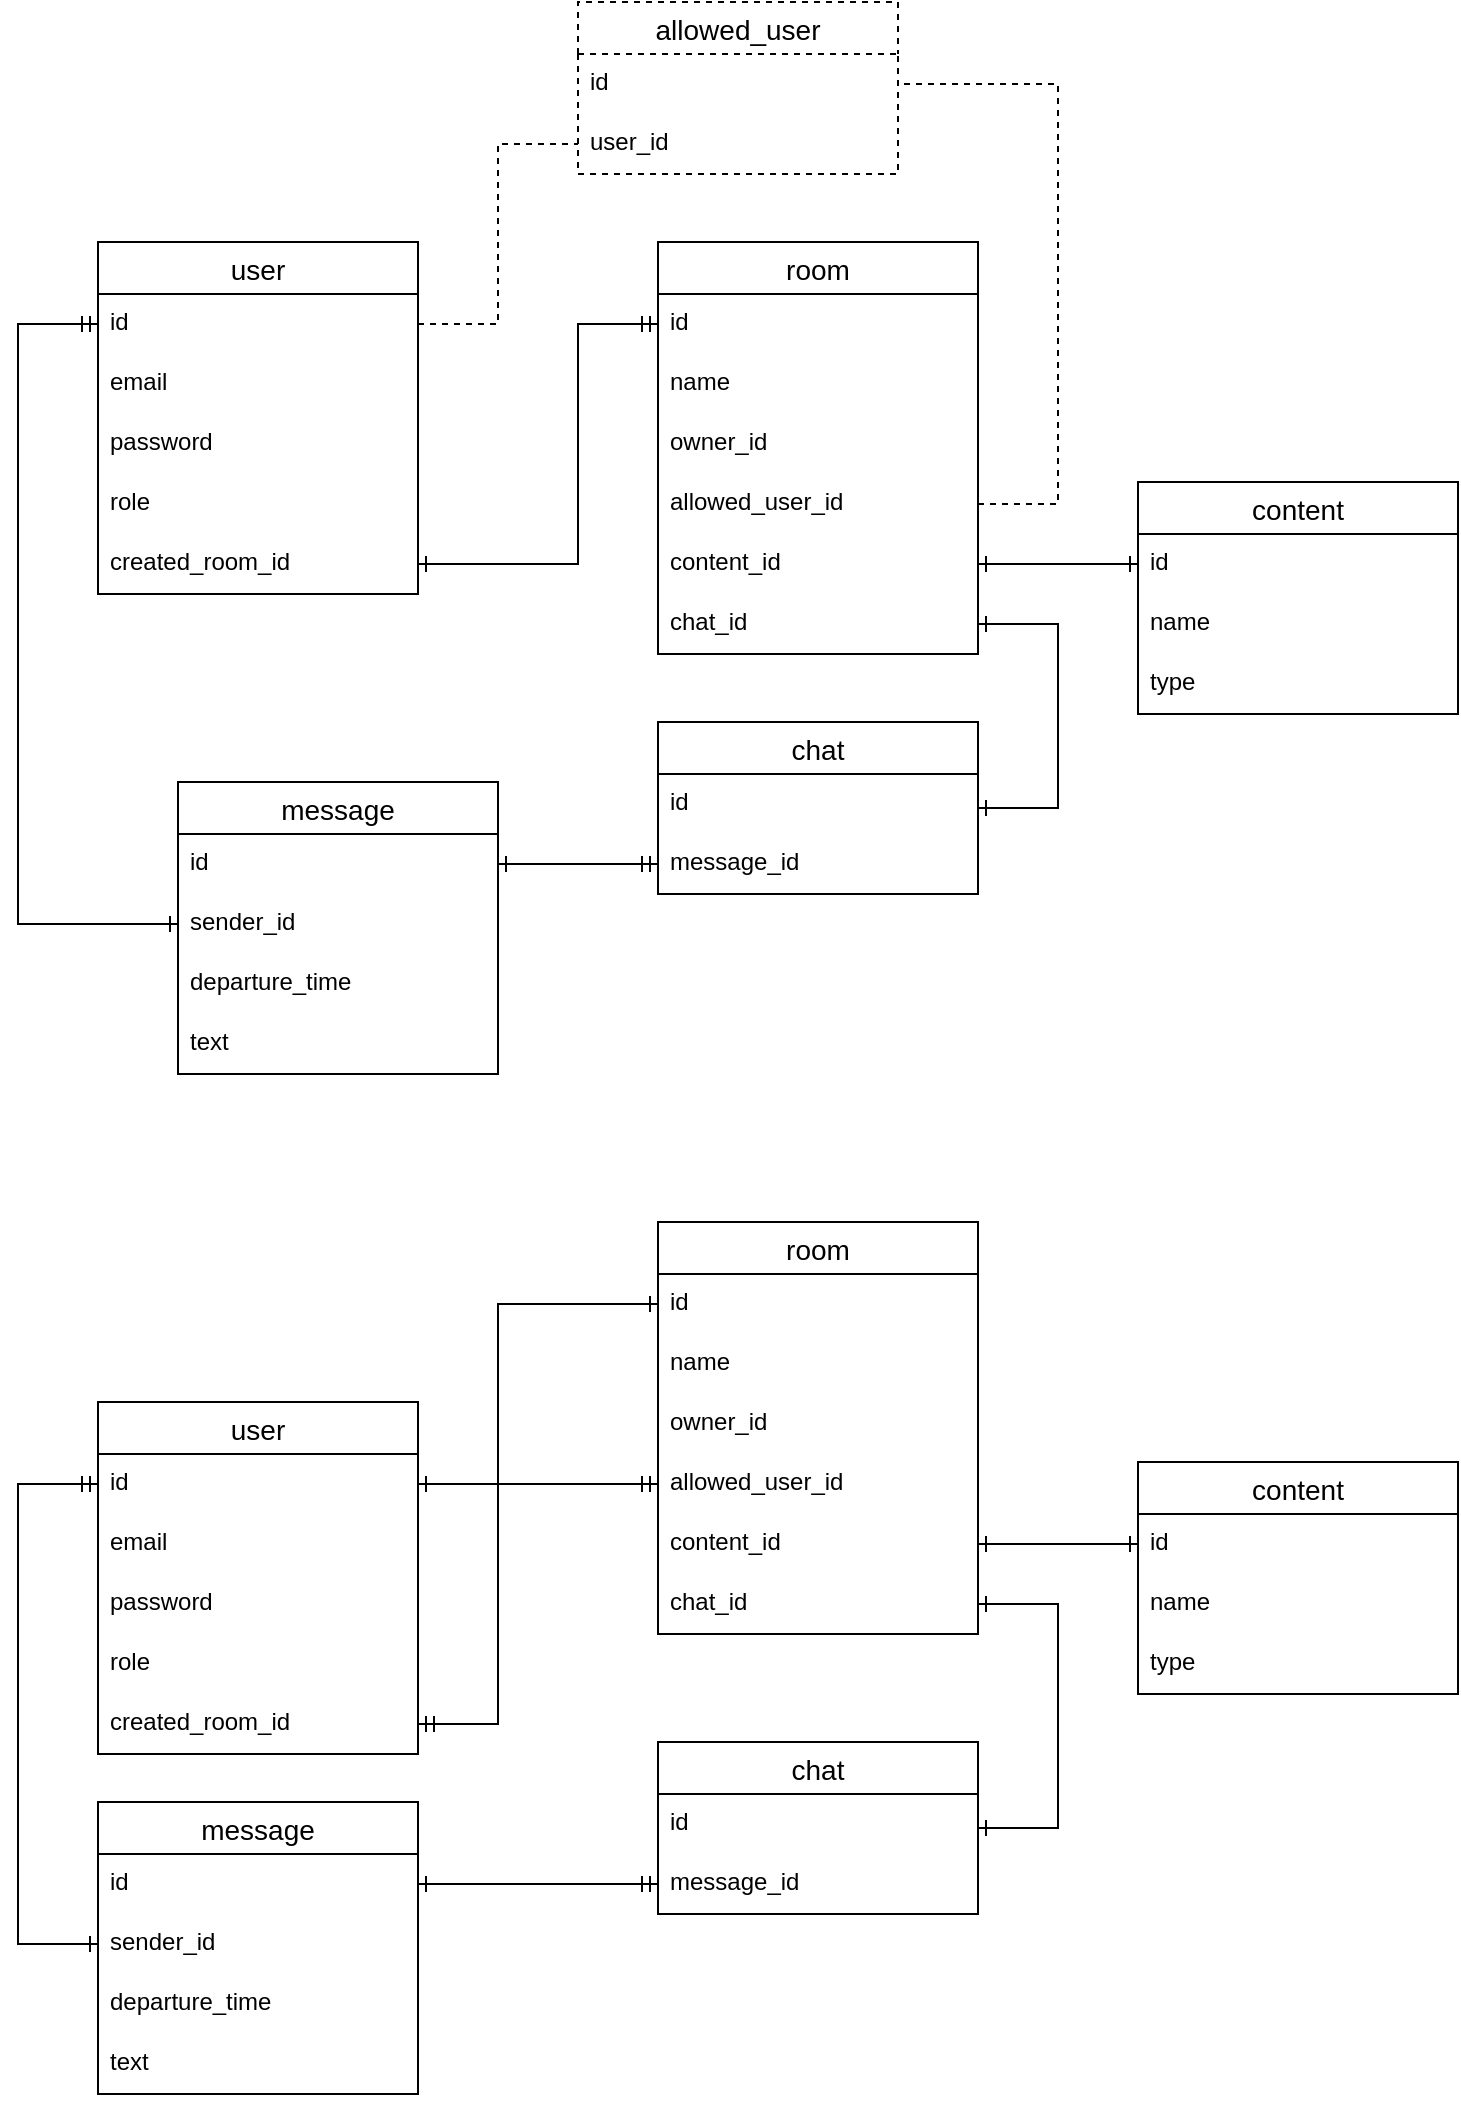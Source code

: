 <mxfile version="20.6.2" type="device"><diagram id="l9sh9nEEARuYn1A5FYnM" name="Страница 1"><mxGraphModel dx="1038" dy="575" grid="1" gridSize="10" guides="1" tooltips="1" connect="1" arrows="1" fold="1" page="1" pageScale="1" pageWidth="827" pageHeight="1169" math="0" shadow="0"><root><mxCell id="0"/><mxCell id="1" parent="0"/><mxCell id="hEEprwBUja-VzDMJ8ybe-1" value="user" style="swimlane;fontStyle=0;childLayout=stackLayout;horizontal=1;startSize=26;horizontalStack=0;resizeParent=1;resizeParentMax=0;resizeLast=0;collapsible=1;marginBottom=0;align=center;fontSize=14;" parent="1" vertex="1"><mxGeometry x="120" y="740" width="160" height="176" as="geometry"/></mxCell><mxCell id="hEEprwBUja-VzDMJ8ybe-2" value="id" style="text;strokeColor=none;fillColor=none;spacingLeft=4;spacingRight=4;overflow=hidden;rotatable=0;points=[[0,0.5],[1,0.5]];portConstraint=eastwest;fontSize=12;" parent="hEEprwBUja-VzDMJ8ybe-1" vertex="1"><mxGeometry y="26" width="160" height="30" as="geometry"/></mxCell><mxCell id="hEEprwBUja-VzDMJ8ybe-3" value="email" style="text;strokeColor=none;fillColor=none;spacingLeft=4;spacingRight=4;overflow=hidden;rotatable=0;points=[[0,0.5],[1,0.5]];portConstraint=eastwest;fontSize=12;" parent="hEEprwBUja-VzDMJ8ybe-1" vertex="1"><mxGeometry y="56" width="160" height="30" as="geometry"/></mxCell><mxCell id="hEEprwBUja-VzDMJ8ybe-5" value="password" style="text;strokeColor=none;fillColor=none;spacingLeft=4;spacingRight=4;overflow=hidden;rotatable=0;points=[[0,0.5],[1,0.5]];portConstraint=eastwest;fontSize=12;" parent="hEEprwBUja-VzDMJ8ybe-1" vertex="1"><mxGeometry y="86" width="160" height="30" as="geometry"/></mxCell><mxCell id="hEEprwBUja-VzDMJ8ybe-4" value="role" style="text;strokeColor=none;fillColor=none;spacingLeft=4;spacingRight=4;overflow=hidden;rotatable=0;points=[[0,0.5],[1,0.5]];portConstraint=eastwest;fontSize=12;" parent="hEEprwBUja-VzDMJ8ybe-1" vertex="1"><mxGeometry y="116" width="160" height="30" as="geometry"/></mxCell><mxCell id="hEEprwBUja-VzDMJ8ybe-46" value="created_room_id" style="text;strokeColor=none;fillColor=none;spacingLeft=4;spacingRight=4;overflow=hidden;rotatable=0;points=[[0,0.5],[1,0.5]];portConstraint=eastwest;fontSize=12;" parent="hEEprwBUja-VzDMJ8ybe-1" vertex="1"><mxGeometry y="146" width="160" height="30" as="geometry"/></mxCell><mxCell id="hEEprwBUja-VzDMJ8ybe-6" value="room" style="swimlane;fontStyle=0;childLayout=stackLayout;horizontal=1;startSize=26;horizontalStack=0;resizeParent=1;resizeParentMax=0;resizeLast=0;collapsible=1;marginBottom=0;align=center;fontSize=14;" parent="1" vertex="1"><mxGeometry x="400" y="650" width="160" height="206" as="geometry"/></mxCell><mxCell id="hEEprwBUja-VzDMJ8ybe-7" value="id" style="text;strokeColor=none;fillColor=none;spacingLeft=4;spacingRight=4;overflow=hidden;rotatable=0;points=[[0,0.5],[1,0.5]];portConstraint=eastwest;fontSize=12;" parent="hEEprwBUja-VzDMJ8ybe-6" vertex="1"><mxGeometry y="26" width="160" height="30" as="geometry"/></mxCell><mxCell id="hEEprwBUja-VzDMJ8ybe-8" value="name" style="text;strokeColor=none;fillColor=none;spacingLeft=4;spacingRight=4;overflow=hidden;rotatable=0;points=[[0,0.5],[1,0.5]];portConstraint=eastwest;fontSize=12;" parent="hEEprwBUja-VzDMJ8ybe-6" vertex="1"><mxGeometry y="56" width="160" height="30" as="geometry"/></mxCell><mxCell id="hEEprwBUja-VzDMJ8ybe-39" value="owner_id&#10;" style="text;strokeColor=none;fillColor=none;spacingLeft=4;spacingRight=4;overflow=hidden;rotatable=0;points=[[0,0.5],[1,0.5]];portConstraint=eastwest;fontSize=12;" parent="hEEprwBUja-VzDMJ8ybe-6" vertex="1"><mxGeometry y="86" width="160" height="30" as="geometry"/></mxCell><mxCell id="hEEprwBUja-VzDMJ8ybe-9" value="allowed_user_id" style="text;strokeColor=none;fillColor=none;spacingLeft=4;spacingRight=4;overflow=hidden;rotatable=0;points=[[0,0.5],[1,0.5]];portConstraint=eastwest;fontSize=12;" parent="hEEprwBUja-VzDMJ8ybe-6" vertex="1"><mxGeometry y="116" width="160" height="30" as="geometry"/></mxCell><mxCell id="hEEprwBUja-VzDMJ8ybe-10" value="content_id&#10;" style="text;strokeColor=none;fillColor=none;spacingLeft=4;spacingRight=4;overflow=hidden;rotatable=0;points=[[0,0.5],[1,0.5]];portConstraint=eastwest;fontSize=12;" parent="hEEprwBUja-VzDMJ8ybe-6" vertex="1"><mxGeometry y="146" width="160" height="30" as="geometry"/></mxCell><mxCell id="hEEprwBUja-VzDMJ8ybe-31" value="chat_id" style="text;strokeColor=none;fillColor=none;spacingLeft=4;spacingRight=4;overflow=hidden;rotatable=0;points=[[0,0.5],[1,0.5]];portConstraint=eastwest;fontSize=12;" parent="hEEprwBUja-VzDMJ8ybe-6" vertex="1"><mxGeometry y="176" width="160" height="30" as="geometry"/></mxCell><mxCell id="hEEprwBUja-VzDMJ8ybe-20" value="content" style="swimlane;fontStyle=0;childLayout=stackLayout;horizontal=1;startSize=26;horizontalStack=0;resizeParent=1;resizeParentMax=0;resizeLast=0;collapsible=1;marginBottom=0;align=center;fontSize=14;" parent="1" vertex="1"><mxGeometry x="640" y="770" width="160" height="116" as="geometry"/></mxCell><mxCell id="hEEprwBUja-VzDMJ8ybe-21" value="id" style="text;strokeColor=none;fillColor=none;spacingLeft=4;spacingRight=4;overflow=hidden;rotatable=0;points=[[0,0.5],[1,0.5]];portConstraint=eastwest;fontSize=12;" parent="hEEprwBUja-VzDMJ8ybe-20" vertex="1"><mxGeometry y="26" width="160" height="30" as="geometry"/></mxCell><mxCell id="hEEprwBUja-VzDMJ8ybe-22" value="name" style="text;strokeColor=none;fillColor=none;spacingLeft=4;spacingRight=4;overflow=hidden;rotatable=0;points=[[0,0.5],[1,0.5]];portConstraint=eastwest;fontSize=12;" parent="hEEprwBUja-VzDMJ8ybe-20" vertex="1"><mxGeometry y="56" width="160" height="30" as="geometry"/></mxCell><mxCell id="hEEprwBUja-VzDMJ8ybe-23" value="type" style="text;strokeColor=none;fillColor=none;spacingLeft=4;spacingRight=4;overflow=hidden;rotatable=0;points=[[0,0.5],[1,0.5]];portConstraint=eastwest;fontSize=12;" parent="hEEprwBUja-VzDMJ8ybe-20" vertex="1"><mxGeometry y="86" width="160" height="30" as="geometry"/></mxCell><mxCell id="hEEprwBUja-VzDMJ8ybe-25" style="edgeStyle=orthogonalEdgeStyle;rounded=0;orthogonalLoop=1;jettySize=auto;html=1;exitX=1;exitY=0.5;exitDx=0;exitDy=0;entryX=0;entryY=0.5;entryDx=0;entryDy=0;startArrow=ERone;startFill=0;endArrow=ERone;endFill=0;" parent="1" source="hEEprwBUja-VzDMJ8ybe-10" target="hEEprwBUja-VzDMJ8ybe-21" edge="1"><mxGeometry relative="1" as="geometry"/></mxCell><mxCell id="hEEprwBUja-VzDMJ8ybe-26" value="chat" style="swimlane;fontStyle=0;childLayout=stackLayout;horizontal=1;startSize=26;horizontalStack=0;resizeParent=1;resizeParentMax=0;resizeLast=0;collapsible=1;marginBottom=0;align=center;fontSize=14;" parent="1" vertex="1"><mxGeometry x="400" y="910" width="160" height="86" as="geometry"/></mxCell><mxCell id="hEEprwBUja-VzDMJ8ybe-27" value="id" style="text;strokeColor=none;fillColor=none;spacingLeft=4;spacingRight=4;overflow=hidden;rotatable=0;points=[[0,0.5],[1,0.5]];portConstraint=eastwest;fontSize=12;" parent="hEEprwBUja-VzDMJ8ybe-26" vertex="1"><mxGeometry y="26" width="160" height="30" as="geometry"/></mxCell><mxCell id="hEEprwBUja-VzDMJ8ybe-28" value="message_id&#10;" style="text;strokeColor=none;fillColor=none;spacingLeft=4;spacingRight=4;overflow=hidden;rotatable=0;points=[[0,0.5],[1,0.5]];portConstraint=eastwest;fontSize=12;" parent="hEEprwBUja-VzDMJ8ybe-26" vertex="1"><mxGeometry y="56" width="160" height="30" as="geometry"/></mxCell><mxCell id="hEEprwBUja-VzDMJ8ybe-33" value="message" style="swimlane;fontStyle=0;childLayout=stackLayout;horizontal=1;startSize=26;horizontalStack=0;resizeParent=1;resizeParentMax=0;resizeLast=0;collapsible=1;marginBottom=0;align=center;fontSize=14;" parent="1" vertex="1"><mxGeometry x="120" y="940" width="160" height="146" as="geometry"/></mxCell><mxCell id="hEEprwBUja-VzDMJ8ybe-34" value="id" style="text;strokeColor=none;fillColor=none;spacingLeft=4;spacingRight=4;overflow=hidden;rotatable=0;points=[[0,0.5],[1,0.5]];portConstraint=eastwest;fontSize=12;" parent="hEEprwBUja-VzDMJ8ybe-33" vertex="1"><mxGeometry y="26" width="160" height="30" as="geometry"/></mxCell><mxCell id="hEEprwBUja-VzDMJ8ybe-35" value="sender_id" style="text;strokeColor=none;fillColor=none;spacingLeft=4;spacingRight=4;overflow=hidden;rotatable=0;points=[[0,0.5],[1,0.5]];portConstraint=eastwest;fontSize=12;" parent="hEEprwBUja-VzDMJ8ybe-33" vertex="1"><mxGeometry y="56" width="160" height="30" as="geometry"/></mxCell><mxCell id="hEEprwBUja-VzDMJ8ybe-37" value="departure_time" style="text;strokeColor=none;fillColor=none;spacingLeft=4;spacingRight=4;overflow=hidden;rotatable=0;points=[[0,0.5],[1,0.5]];portConstraint=eastwest;fontSize=12;" parent="hEEprwBUja-VzDMJ8ybe-33" vertex="1"><mxGeometry y="86" width="160" height="30" as="geometry"/></mxCell><mxCell id="hEEprwBUja-VzDMJ8ybe-36" value="text" style="text;strokeColor=none;fillColor=none;spacingLeft=4;spacingRight=4;overflow=hidden;rotatable=0;points=[[0,0.5],[1,0.5]];portConstraint=eastwest;fontSize=12;" parent="hEEprwBUja-VzDMJ8ybe-33" vertex="1"><mxGeometry y="116" width="160" height="30" as="geometry"/></mxCell><mxCell id="hEEprwBUja-VzDMJ8ybe-43" style="edgeStyle=orthogonalEdgeStyle;rounded=0;orthogonalLoop=1;jettySize=auto;html=1;exitX=0;exitY=0.5;exitDx=0;exitDy=0;entryX=0;entryY=0.5;entryDx=0;entryDy=0;startArrow=ERone;startFill=0;elbow=vertical;endArrow=ERmandOne;endFill=0;" parent="1" source="hEEprwBUja-VzDMJ8ybe-35" target="hEEprwBUja-VzDMJ8ybe-2" edge="1"><mxGeometry relative="1" as="geometry"><Array as="points"><mxPoint x="80" y="1011"/><mxPoint x="80" y="781"/></Array></mxGeometry></mxCell><mxCell id="hEEprwBUja-VzDMJ8ybe-44" style="edgeStyle=orthogonalEdgeStyle;rounded=0;orthogonalLoop=1;jettySize=auto;html=1;exitX=1;exitY=0.5;exitDx=0;exitDy=0;entryX=1;entryY=0.5;entryDx=0;entryDy=0;startArrow=ERone;startFill=0;elbow=vertical;endArrow=ERone;endFill=0;" parent="1" source="hEEprwBUja-VzDMJ8ybe-31" target="hEEprwBUja-VzDMJ8ybe-26" edge="1"><mxGeometry relative="1" as="geometry"><Array as="points"><mxPoint x="600" y="841"/><mxPoint x="600" y="953"/></Array></mxGeometry></mxCell><mxCell id="hEEprwBUja-VzDMJ8ybe-45" style="edgeStyle=orthogonalEdgeStyle;rounded=0;orthogonalLoop=1;jettySize=auto;html=1;exitX=0;exitY=0.5;exitDx=0;exitDy=0;entryX=1;entryY=0.5;entryDx=0;entryDy=0;startArrow=ERmandOne;startFill=0;elbow=vertical;endArrow=ERone;endFill=0;" parent="1" source="hEEprwBUja-VzDMJ8ybe-28" target="hEEprwBUja-VzDMJ8ybe-34" edge="1"><mxGeometry relative="1" as="geometry"/></mxCell><mxCell id="hEEprwBUja-VzDMJ8ybe-47" style="edgeStyle=orthogonalEdgeStyle;rounded=0;orthogonalLoop=1;jettySize=auto;html=1;exitX=1;exitY=0.5;exitDx=0;exitDy=0;entryX=0;entryY=0.5;entryDx=0;entryDy=0;startArrow=ERmandOne;startFill=0;elbow=vertical;endArrow=ERone;endFill=0;" parent="1" source="hEEprwBUja-VzDMJ8ybe-46" target="hEEprwBUja-VzDMJ8ybe-7" edge="1"><mxGeometry relative="1" as="geometry"><Array as="points"><mxPoint x="320" y="901"/><mxPoint x="320" y="691"/></Array></mxGeometry></mxCell><mxCell id="hEEprwBUja-VzDMJ8ybe-50" style="edgeStyle=orthogonalEdgeStyle;rounded=0;orthogonalLoop=1;jettySize=auto;html=1;exitX=0;exitY=0.5;exitDx=0;exitDy=0;entryX=1;entryY=0.5;entryDx=0;entryDy=0;startArrow=ERmandOne;startFill=0;endArrow=ERone;endFill=0;elbow=vertical;" parent="1" source="hEEprwBUja-VzDMJ8ybe-9" target="hEEprwBUja-VzDMJ8ybe-2" edge="1"><mxGeometry relative="1" as="geometry"/></mxCell><mxCell id="hEEprwBUja-VzDMJ8ybe-55" value="allowed_user" style="swimlane;fontStyle=0;childLayout=stackLayout;horizontal=1;startSize=26;horizontalStack=0;resizeParent=1;resizeParentMax=0;resizeLast=0;collapsible=1;marginBottom=0;align=center;fontSize=14;dashed=1;" parent="1" vertex="1"><mxGeometry x="360" y="40" width="160" height="86" as="geometry"/></mxCell><mxCell id="hEEprwBUja-VzDMJ8ybe-56" value="id" style="text;strokeColor=none;fillColor=none;spacingLeft=4;spacingRight=4;overflow=hidden;rotatable=0;points=[[0,0.5],[1,0.5]];portConstraint=eastwest;fontSize=12;" parent="hEEprwBUja-VzDMJ8ybe-55" vertex="1"><mxGeometry y="26" width="160" height="30" as="geometry"/></mxCell><mxCell id="hEEprwBUja-VzDMJ8ybe-57" value="user_id" style="text;strokeColor=none;fillColor=none;spacingLeft=4;spacingRight=4;overflow=hidden;rotatable=0;points=[[0,0.5],[1,0.5]];portConstraint=eastwest;fontSize=12;" parent="hEEprwBUja-VzDMJ8ybe-55" vertex="1"><mxGeometry y="56" width="160" height="30" as="geometry"/></mxCell><mxCell id="hEEprwBUja-VzDMJ8ybe-58" value="user" style="swimlane;fontStyle=0;childLayout=stackLayout;horizontal=1;startSize=26;horizontalStack=0;resizeParent=1;resizeParentMax=0;resizeLast=0;collapsible=1;marginBottom=0;align=center;fontSize=14;" parent="1" vertex="1"><mxGeometry x="120" y="160" width="160" height="176" as="geometry"/></mxCell><mxCell id="hEEprwBUja-VzDMJ8ybe-59" value="id" style="text;strokeColor=none;fillColor=none;spacingLeft=4;spacingRight=4;overflow=hidden;rotatable=0;points=[[0,0.5],[1,0.5]];portConstraint=eastwest;fontSize=12;" parent="hEEprwBUja-VzDMJ8ybe-58" vertex="1"><mxGeometry y="26" width="160" height="30" as="geometry"/></mxCell><mxCell id="hEEprwBUja-VzDMJ8ybe-60" value="email" style="text;strokeColor=none;fillColor=none;spacingLeft=4;spacingRight=4;overflow=hidden;rotatable=0;points=[[0,0.5],[1,0.5]];portConstraint=eastwest;fontSize=12;" parent="hEEprwBUja-VzDMJ8ybe-58" vertex="1"><mxGeometry y="56" width="160" height="30" as="geometry"/></mxCell><mxCell id="hEEprwBUja-VzDMJ8ybe-61" value="password" style="text;strokeColor=none;fillColor=none;spacingLeft=4;spacingRight=4;overflow=hidden;rotatable=0;points=[[0,0.5],[1,0.5]];portConstraint=eastwest;fontSize=12;" parent="hEEprwBUja-VzDMJ8ybe-58" vertex="1"><mxGeometry y="86" width="160" height="30" as="geometry"/></mxCell><mxCell id="hEEprwBUja-VzDMJ8ybe-62" value="role" style="text;strokeColor=none;fillColor=none;spacingLeft=4;spacingRight=4;overflow=hidden;rotatable=0;points=[[0,0.5],[1,0.5]];portConstraint=eastwest;fontSize=12;" parent="hEEprwBUja-VzDMJ8ybe-58" vertex="1"><mxGeometry y="116" width="160" height="30" as="geometry"/></mxCell><mxCell id="hEEprwBUja-VzDMJ8ybe-63" value="created_room_id" style="text;strokeColor=none;fillColor=none;spacingLeft=4;spacingRight=4;overflow=hidden;rotatable=0;points=[[0,0.5],[1,0.5]];portConstraint=eastwest;fontSize=12;" parent="hEEprwBUja-VzDMJ8ybe-58" vertex="1"><mxGeometry y="146" width="160" height="30" as="geometry"/></mxCell><mxCell id="hEEprwBUja-VzDMJ8ybe-64" value="room" style="swimlane;fontStyle=0;childLayout=stackLayout;horizontal=1;startSize=26;horizontalStack=0;resizeParent=1;resizeParentMax=0;resizeLast=0;collapsible=1;marginBottom=0;align=center;fontSize=14;" parent="1" vertex="1"><mxGeometry x="400" y="160" width="160" height="206" as="geometry"/></mxCell><mxCell id="hEEprwBUja-VzDMJ8ybe-65" value="id" style="text;strokeColor=none;fillColor=none;spacingLeft=4;spacingRight=4;overflow=hidden;rotatable=0;points=[[0,0.5],[1,0.5]];portConstraint=eastwest;fontSize=12;" parent="hEEprwBUja-VzDMJ8ybe-64" vertex="1"><mxGeometry y="26" width="160" height="30" as="geometry"/></mxCell><mxCell id="hEEprwBUja-VzDMJ8ybe-66" value="name" style="text;strokeColor=none;fillColor=none;spacingLeft=4;spacingRight=4;overflow=hidden;rotatable=0;points=[[0,0.5],[1,0.5]];portConstraint=eastwest;fontSize=12;" parent="hEEprwBUja-VzDMJ8ybe-64" vertex="1"><mxGeometry y="56" width="160" height="30" as="geometry"/></mxCell><mxCell id="hEEprwBUja-VzDMJ8ybe-67" value="owner_id&#10;" style="text;strokeColor=none;fillColor=none;spacingLeft=4;spacingRight=4;overflow=hidden;rotatable=0;points=[[0,0.5],[1,0.5]];portConstraint=eastwest;fontSize=12;" parent="hEEprwBUja-VzDMJ8ybe-64" vertex="1"><mxGeometry y="86" width="160" height="30" as="geometry"/></mxCell><mxCell id="hEEprwBUja-VzDMJ8ybe-68" value="allowed_user_id" style="text;strokeColor=none;fillColor=none;spacingLeft=4;spacingRight=4;overflow=hidden;rotatable=0;points=[[0,0.5],[1,0.5]];portConstraint=eastwest;fontSize=12;" parent="hEEprwBUja-VzDMJ8ybe-64" vertex="1"><mxGeometry y="116" width="160" height="30" as="geometry"/></mxCell><mxCell id="hEEprwBUja-VzDMJ8ybe-69" value="content_id&#10;" style="text;strokeColor=none;fillColor=none;spacingLeft=4;spacingRight=4;overflow=hidden;rotatable=0;points=[[0,0.5],[1,0.5]];portConstraint=eastwest;fontSize=12;" parent="hEEprwBUja-VzDMJ8ybe-64" vertex="1"><mxGeometry y="146" width="160" height="30" as="geometry"/></mxCell><mxCell id="hEEprwBUja-VzDMJ8ybe-70" value="chat_id" style="text;strokeColor=none;fillColor=none;spacingLeft=4;spacingRight=4;overflow=hidden;rotatable=0;points=[[0,0.5],[1,0.5]];portConstraint=eastwest;fontSize=12;" parent="hEEprwBUja-VzDMJ8ybe-64" vertex="1"><mxGeometry y="176" width="160" height="30" as="geometry"/></mxCell><mxCell id="hEEprwBUja-VzDMJ8ybe-71" value="content" style="swimlane;fontStyle=0;childLayout=stackLayout;horizontal=1;startSize=26;horizontalStack=0;resizeParent=1;resizeParentMax=0;resizeLast=0;collapsible=1;marginBottom=0;align=center;fontSize=14;" parent="1" vertex="1"><mxGeometry x="640" y="280" width="160" height="116" as="geometry"/></mxCell><mxCell id="hEEprwBUja-VzDMJ8ybe-72" value="id" style="text;strokeColor=none;fillColor=none;spacingLeft=4;spacingRight=4;overflow=hidden;rotatable=0;points=[[0,0.5],[1,0.5]];portConstraint=eastwest;fontSize=12;" parent="hEEprwBUja-VzDMJ8ybe-71" vertex="1"><mxGeometry y="26" width="160" height="30" as="geometry"/></mxCell><mxCell id="hEEprwBUja-VzDMJ8ybe-73" value="name" style="text;strokeColor=none;fillColor=none;spacingLeft=4;spacingRight=4;overflow=hidden;rotatable=0;points=[[0,0.5],[1,0.5]];portConstraint=eastwest;fontSize=12;" parent="hEEprwBUja-VzDMJ8ybe-71" vertex="1"><mxGeometry y="56" width="160" height="30" as="geometry"/></mxCell><mxCell id="hEEprwBUja-VzDMJ8ybe-74" value="type" style="text;strokeColor=none;fillColor=none;spacingLeft=4;spacingRight=4;overflow=hidden;rotatable=0;points=[[0,0.5],[1,0.5]];portConstraint=eastwest;fontSize=12;" parent="hEEprwBUja-VzDMJ8ybe-71" vertex="1"><mxGeometry y="86" width="160" height="30" as="geometry"/></mxCell><mxCell id="hEEprwBUja-VzDMJ8ybe-75" style="edgeStyle=orthogonalEdgeStyle;rounded=0;orthogonalLoop=1;jettySize=auto;html=1;exitX=1;exitY=0.5;exitDx=0;exitDy=0;entryX=0;entryY=0.5;entryDx=0;entryDy=0;startArrow=ERone;startFill=0;endArrow=ERone;endFill=0;" parent="1" source="hEEprwBUja-VzDMJ8ybe-69" target="hEEprwBUja-VzDMJ8ybe-72" edge="1"><mxGeometry relative="1" as="geometry"/></mxCell><mxCell id="hEEprwBUja-VzDMJ8ybe-76" value="chat" style="swimlane;fontStyle=0;childLayout=stackLayout;horizontal=1;startSize=26;horizontalStack=0;resizeParent=1;resizeParentMax=0;resizeLast=0;collapsible=1;marginBottom=0;align=center;fontSize=14;" parent="1" vertex="1"><mxGeometry x="400" y="400" width="160" height="86" as="geometry"/></mxCell><mxCell id="hEEprwBUja-VzDMJ8ybe-77" value="id" style="text;strokeColor=none;fillColor=none;spacingLeft=4;spacingRight=4;overflow=hidden;rotatable=0;points=[[0,0.5],[1,0.5]];portConstraint=eastwest;fontSize=12;" parent="hEEprwBUja-VzDMJ8ybe-76" vertex="1"><mxGeometry y="26" width="160" height="30" as="geometry"/></mxCell><mxCell id="hEEprwBUja-VzDMJ8ybe-78" value="message_id&#10;" style="text;strokeColor=none;fillColor=none;spacingLeft=4;spacingRight=4;overflow=hidden;rotatable=0;points=[[0,0.5],[1,0.5]];portConstraint=eastwest;fontSize=12;" parent="hEEprwBUja-VzDMJ8ybe-76" vertex="1"><mxGeometry y="56" width="160" height="30" as="geometry"/></mxCell><mxCell id="hEEprwBUja-VzDMJ8ybe-79" value="message" style="swimlane;fontStyle=0;childLayout=stackLayout;horizontal=1;startSize=26;horizontalStack=0;resizeParent=1;resizeParentMax=0;resizeLast=0;collapsible=1;marginBottom=0;align=center;fontSize=14;" parent="1" vertex="1"><mxGeometry x="160" y="430" width="160" height="146" as="geometry"/></mxCell><mxCell id="hEEprwBUja-VzDMJ8ybe-80" value="id" style="text;strokeColor=none;fillColor=none;spacingLeft=4;spacingRight=4;overflow=hidden;rotatable=0;points=[[0,0.5],[1,0.5]];portConstraint=eastwest;fontSize=12;" parent="hEEprwBUja-VzDMJ8ybe-79" vertex="1"><mxGeometry y="26" width="160" height="30" as="geometry"/></mxCell><mxCell id="hEEprwBUja-VzDMJ8ybe-81" value="sender_id" style="text;strokeColor=none;fillColor=none;spacingLeft=4;spacingRight=4;overflow=hidden;rotatable=0;points=[[0,0.5],[1,0.5]];portConstraint=eastwest;fontSize=12;" parent="hEEprwBUja-VzDMJ8ybe-79" vertex="1"><mxGeometry y="56" width="160" height="30" as="geometry"/></mxCell><mxCell id="hEEprwBUja-VzDMJ8ybe-82" value="departure_time" style="text;strokeColor=none;fillColor=none;spacingLeft=4;spacingRight=4;overflow=hidden;rotatable=0;points=[[0,0.5],[1,0.5]];portConstraint=eastwest;fontSize=12;" parent="hEEprwBUja-VzDMJ8ybe-79" vertex="1"><mxGeometry y="86" width="160" height="30" as="geometry"/></mxCell><mxCell id="hEEprwBUja-VzDMJ8ybe-83" value="text" style="text;strokeColor=none;fillColor=none;spacingLeft=4;spacingRight=4;overflow=hidden;rotatable=0;points=[[0,0.5],[1,0.5]];portConstraint=eastwest;fontSize=12;" parent="hEEprwBUja-VzDMJ8ybe-79" vertex="1"><mxGeometry y="116" width="160" height="30" as="geometry"/></mxCell><mxCell id="hEEprwBUja-VzDMJ8ybe-84" style="edgeStyle=orthogonalEdgeStyle;rounded=0;orthogonalLoop=1;jettySize=auto;html=1;exitX=0;exitY=0.5;exitDx=0;exitDy=0;entryX=0;entryY=0.5;entryDx=0;entryDy=0;startArrow=ERone;startFill=0;elbow=vertical;endArrow=ERmandOne;endFill=0;" parent="1" source="hEEprwBUja-VzDMJ8ybe-81" target="hEEprwBUja-VzDMJ8ybe-59" edge="1"><mxGeometry relative="1" as="geometry"><Array as="points"><mxPoint x="80" y="501"/><mxPoint x="80" y="201"/></Array></mxGeometry></mxCell><mxCell id="hEEprwBUja-VzDMJ8ybe-85" style="edgeStyle=orthogonalEdgeStyle;rounded=0;orthogonalLoop=1;jettySize=auto;html=1;exitX=1;exitY=0.5;exitDx=0;exitDy=0;entryX=1;entryY=0.5;entryDx=0;entryDy=0;startArrow=ERone;startFill=0;elbow=vertical;endArrow=ERone;endFill=0;" parent="1" source="hEEprwBUja-VzDMJ8ybe-70" target="hEEprwBUja-VzDMJ8ybe-76" edge="1"><mxGeometry relative="1" as="geometry"><Array as="points"><mxPoint x="600" y="351"/><mxPoint x="600" y="443"/></Array></mxGeometry></mxCell><mxCell id="hEEprwBUja-VzDMJ8ybe-86" style="edgeStyle=orthogonalEdgeStyle;rounded=0;orthogonalLoop=1;jettySize=auto;html=1;exitX=0;exitY=0.5;exitDx=0;exitDy=0;entryX=1;entryY=0.5;entryDx=0;entryDy=0;startArrow=ERmandOne;startFill=0;elbow=vertical;endArrow=ERone;endFill=0;" parent="1" source="hEEprwBUja-VzDMJ8ybe-78" target="hEEprwBUja-VzDMJ8ybe-80" edge="1"><mxGeometry relative="1" as="geometry"/></mxCell><mxCell id="hEEprwBUja-VzDMJ8ybe-92" style="edgeStyle=orthogonalEdgeStyle;rounded=0;orthogonalLoop=1;jettySize=auto;html=1;startArrow=none;startFill=0;endArrow=none;endFill=0;elbow=vertical;exitX=1;exitY=0.5;exitDx=0;exitDy=0;entryX=1;entryY=0.5;entryDx=0;entryDy=0;dashed=1;" parent="1" source="hEEprwBUja-VzDMJ8ybe-68" target="hEEprwBUja-VzDMJ8ybe-56" edge="1"><mxGeometry relative="1" as="geometry"><mxPoint x="640" y="230" as="sourcePoint"/><mxPoint x="280" y="40" as="targetPoint"/><Array as="points"><mxPoint x="600" y="291"/><mxPoint x="600" y="81"/></Array></mxGeometry></mxCell><mxCell id="hEEprwBUja-VzDMJ8ybe-94" style="edgeStyle=orthogonalEdgeStyle;rounded=0;orthogonalLoop=1;jettySize=auto;html=1;exitX=1;exitY=0.5;exitDx=0;exitDy=0;entryX=0;entryY=0.5;entryDx=0;entryDy=0;startArrow=none;startFill=0;endArrow=none;endFill=0;elbow=vertical;dashed=1;" parent="1" source="hEEprwBUja-VzDMJ8ybe-59" target="hEEprwBUja-VzDMJ8ybe-57" edge="1"><mxGeometry relative="1" as="geometry"><Array as="points"><mxPoint x="320" y="201"/><mxPoint x="320" y="111"/></Array></mxGeometry></mxCell><mxCell id="hEEprwBUja-VzDMJ8ybe-95" style="edgeStyle=orthogonalEdgeStyle;rounded=0;orthogonalLoop=1;jettySize=auto;html=1;exitX=0;exitY=0.5;exitDx=0;exitDy=0;startArrow=ERmandOne;startFill=0;endArrow=ERone;endFill=0;elbow=vertical;entryX=1;entryY=0.5;entryDx=0;entryDy=0;" parent="1" source="hEEprwBUja-VzDMJ8ybe-65" target="hEEprwBUja-VzDMJ8ybe-63" edge="1"><mxGeometry relative="1" as="geometry"><mxPoint x="320" y="311" as="sourcePoint"/><mxPoint x="90" y="410" as="targetPoint"/><Array as="points"><mxPoint x="360" y="201"/><mxPoint x="360" y="321"/></Array></mxGeometry></mxCell></root></mxGraphModel></diagram></mxfile>